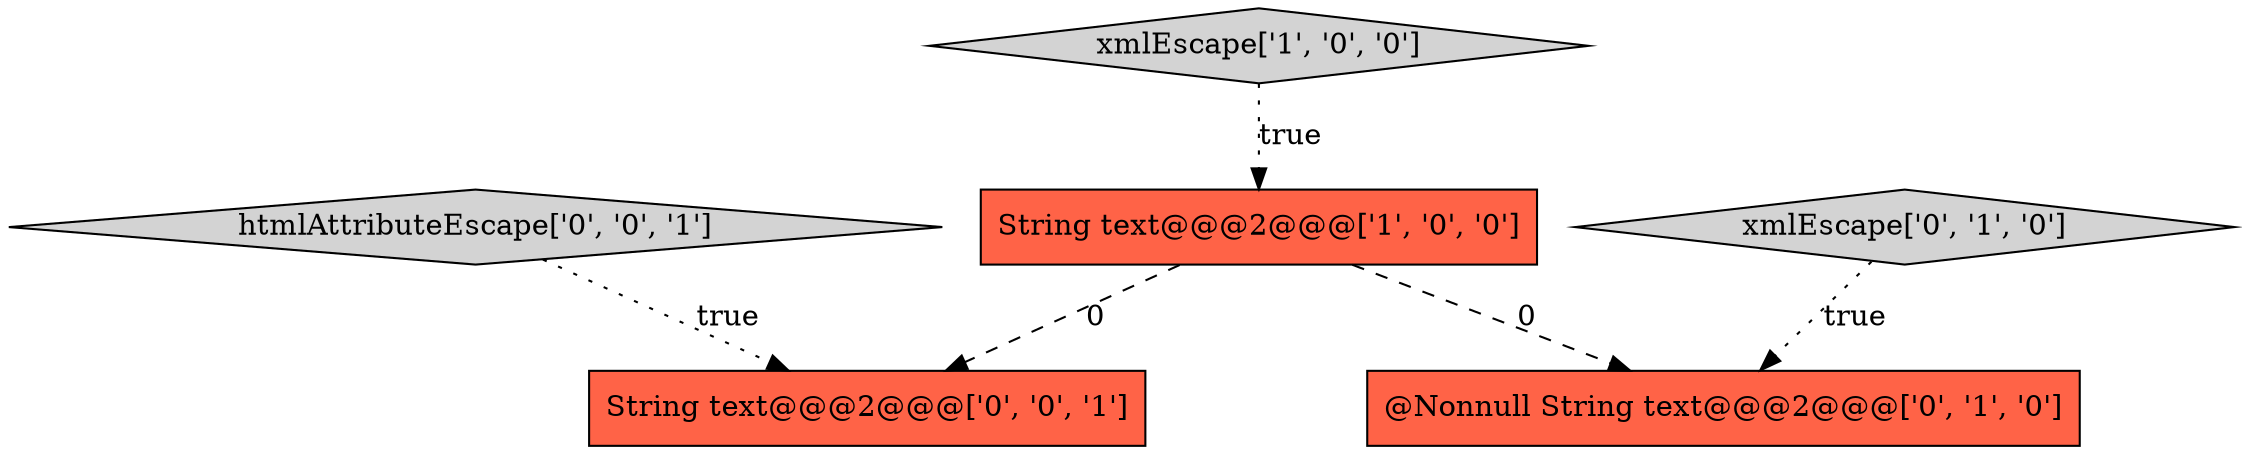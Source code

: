 digraph {
5 [style = filled, label = "String text@@@2@@@['0', '0', '1']", fillcolor = tomato, shape = box image = "AAA0AAABBB3BBB"];
2 [style = filled, label = "@Nonnull String text@@@2@@@['0', '1', '0']", fillcolor = tomato, shape = box image = "AAA1AAABBB2BBB"];
4 [style = filled, label = "htmlAttributeEscape['0', '0', '1']", fillcolor = lightgray, shape = diamond image = "AAA0AAABBB3BBB"];
3 [style = filled, label = "xmlEscape['0', '1', '0']", fillcolor = lightgray, shape = diamond image = "AAA0AAABBB2BBB"];
0 [style = filled, label = "String text@@@2@@@['1', '0', '0']", fillcolor = tomato, shape = box image = "AAA1AAABBB1BBB"];
1 [style = filled, label = "xmlEscape['1', '0', '0']", fillcolor = lightgray, shape = diamond image = "AAA0AAABBB1BBB"];
4->5 [style = dotted, label="true"];
0->2 [style = dashed, label="0"];
1->0 [style = dotted, label="true"];
0->5 [style = dashed, label="0"];
3->2 [style = dotted, label="true"];
}
